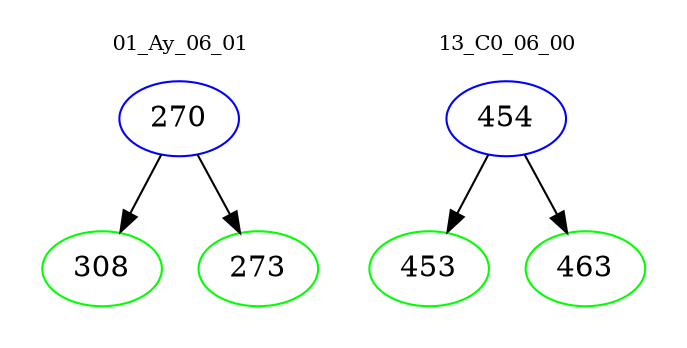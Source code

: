 digraph{
subgraph cluster_0 {
color = white
label = "01_Ay_06_01";
fontsize=10;
T0_270 [label="270", color="blue"]
T0_270 -> T0_308 [color="black"]
T0_308 [label="308", color="green"]
T0_270 -> T0_273 [color="black"]
T0_273 [label="273", color="green"]
}
subgraph cluster_1 {
color = white
label = "13_C0_06_00";
fontsize=10;
T1_454 [label="454", color="blue"]
T1_454 -> T1_453 [color="black"]
T1_453 [label="453", color="green"]
T1_454 -> T1_463 [color="black"]
T1_463 [label="463", color="green"]
}
}

